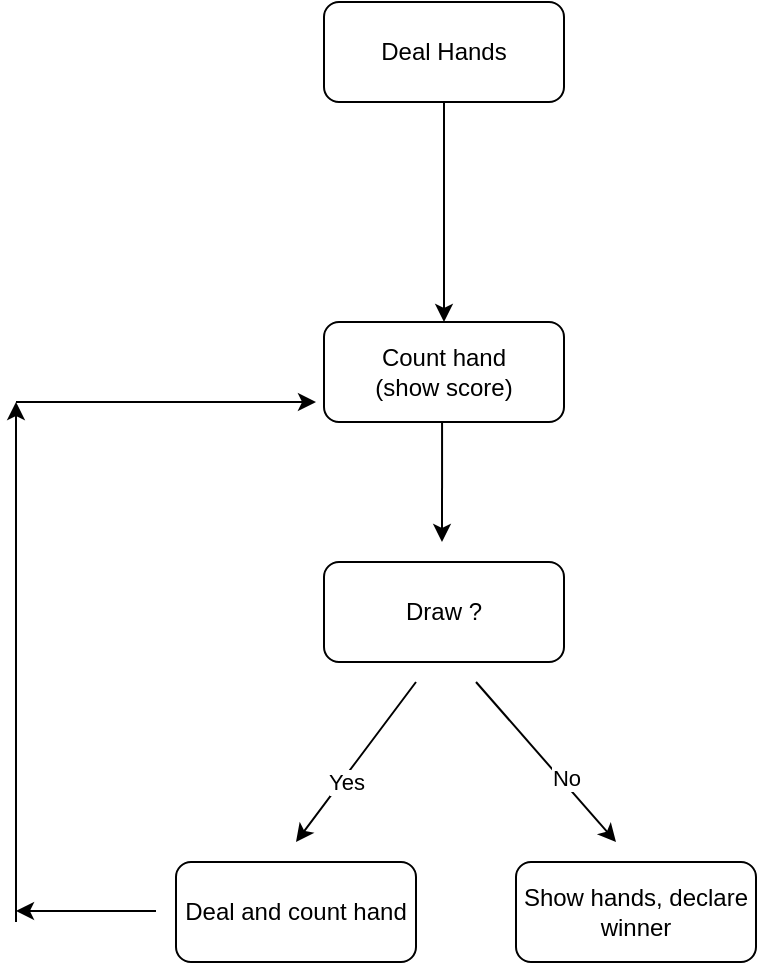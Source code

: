 <mxfile version="24.8.3">
  <diagram id="C5RBs43oDa-KdzZeNtuy" name="Page-1">
    <mxGraphModel dx="1434" dy="744" grid="1" gridSize="10" guides="1" tooltips="1" connect="1" arrows="1" fold="1" page="1" pageScale="1" pageWidth="827" pageHeight="1169" math="0" shadow="0">
      <root>
        <mxCell id="WIyWlLk6GJQsqaUBKTNV-0" />
        <mxCell id="WIyWlLk6GJQsqaUBKTNV-1" parent="WIyWlLk6GJQsqaUBKTNV-0" />
        <mxCell id="c6MTJgZbIIVTKH4n45dP-0" value="Deal Hands" style="rounded=1;whiteSpace=wrap;html=1;" vertex="1" parent="WIyWlLk6GJQsqaUBKTNV-1">
          <mxGeometry x="354" y="70" width="120" height="50" as="geometry" />
        </mxCell>
        <mxCell id="c6MTJgZbIIVTKH4n45dP-1" value="" style="endArrow=classic;html=1;rounded=0;" edge="1" parent="WIyWlLk6GJQsqaUBKTNV-1">
          <mxGeometry width="50" height="50" relative="1" as="geometry">
            <mxPoint x="414" y="120" as="sourcePoint" />
            <mxPoint x="414" y="230" as="targetPoint" />
            <Array as="points">
              <mxPoint x="414" y="200" />
            </Array>
          </mxGeometry>
        </mxCell>
        <mxCell id="c6MTJgZbIIVTKH4n45dP-3" value="Draw ?" style="rounded=1;whiteSpace=wrap;html=1;" vertex="1" parent="WIyWlLk6GJQsqaUBKTNV-1">
          <mxGeometry x="354" y="350" width="120" height="50" as="geometry" />
        </mxCell>
        <mxCell id="c6MTJgZbIIVTKH4n45dP-4" value="Count hand&lt;div&gt;(show score)&lt;/div&gt;" style="rounded=1;whiteSpace=wrap;html=1;" vertex="1" parent="WIyWlLk6GJQsqaUBKTNV-1">
          <mxGeometry x="354" y="230" width="120" height="50" as="geometry" />
        </mxCell>
        <mxCell id="c6MTJgZbIIVTKH4n45dP-6" value="" style="endArrow=classic;html=1;rounded=0;entryX=0.333;entryY=0;entryDx=0;entryDy=0;entryPerimeter=0;" edge="1" parent="WIyWlLk6GJQsqaUBKTNV-1">
          <mxGeometry width="50" height="50" relative="1" as="geometry">
            <mxPoint x="413.04" y="280" as="sourcePoint" />
            <mxPoint x="413.0" y="340" as="targetPoint" />
            <Array as="points" />
          </mxGeometry>
        </mxCell>
        <mxCell id="c6MTJgZbIIVTKH4n45dP-10" value="" style="edgeStyle=none;orthogonalLoop=1;jettySize=auto;html=1;rounded=0;" edge="1" parent="WIyWlLk6GJQsqaUBKTNV-1">
          <mxGeometry width="100" relative="1" as="geometry">
            <mxPoint x="430" y="410" as="sourcePoint" />
            <mxPoint x="500" y="490" as="targetPoint" />
            <Array as="points" />
          </mxGeometry>
        </mxCell>
        <mxCell id="c6MTJgZbIIVTKH4n45dP-11" value="No" style="edgeLabel;html=1;align=center;verticalAlign=middle;resizable=0;points=[];" vertex="1" connectable="0" parent="c6MTJgZbIIVTKH4n45dP-10">
          <mxGeometry x="0.224" y="2" relative="1" as="geometry">
            <mxPoint as="offset" />
          </mxGeometry>
        </mxCell>
        <mxCell id="c6MTJgZbIIVTKH4n45dP-12" value="" style="edgeStyle=none;orthogonalLoop=1;jettySize=auto;html=1;rounded=0;" edge="1" parent="WIyWlLk6GJQsqaUBKTNV-1">
          <mxGeometry width="100" relative="1" as="geometry">
            <mxPoint x="400" y="410" as="sourcePoint" />
            <mxPoint x="340" y="490" as="targetPoint" />
            <Array as="points">
              <mxPoint x="370" y="450" />
            </Array>
          </mxGeometry>
        </mxCell>
        <mxCell id="c6MTJgZbIIVTKH4n45dP-13" value="Yes" style="edgeLabel;html=1;align=center;verticalAlign=middle;resizable=0;points=[];" vertex="1" connectable="0" parent="c6MTJgZbIIVTKH4n45dP-12">
          <mxGeometry x="0.224" y="2" relative="1" as="geometry">
            <mxPoint as="offset" />
          </mxGeometry>
        </mxCell>
        <mxCell id="c6MTJgZbIIVTKH4n45dP-15" value="Show hands, declare winner" style="rounded=1;whiteSpace=wrap;html=1;" vertex="1" parent="WIyWlLk6GJQsqaUBKTNV-1">
          <mxGeometry x="450" y="500" width="120" height="50" as="geometry" />
        </mxCell>
        <mxCell id="c6MTJgZbIIVTKH4n45dP-16" value="Deal and count hand" style="rounded=1;whiteSpace=wrap;html=1;" vertex="1" parent="WIyWlLk6GJQsqaUBKTNV-1">
          <mxGeometry x="280" y="500" width="120" height="50" as="geometry" />
        </mxCell>
        <mxCell id="c6MTJgZbIIVTKH4n45dP-17" value="" style="endArrow=classic;html=1;rounded=0;" edge="1" parent="WIyWlLk6GJQsqaUBKTNV-1">
          <mxGeometry width="50" height="50" relative="1" as="geometry">
            <mxPoint x="200" y="530" as="sourcePoint" />
            <mxPoint x="200" y="270" as="targetPoint" />
          </mxGeometry>
        </mxCell>
        <mxCell id="c6MTJgZbIIVTKH4n45dP-18" value="" style="endArrow=classic;html=1;rounded=0;" edge="1" parent="WIyWlLk6GJQsqaUBKTNV-1">
          <mxGeometry width="50" height="50" relative="1" as="geometry">
            <mxPoint x="270" y="524.5" as="sourcePoint" />
            <mxPoint x="200" y="524.5" as="targetPoint" />
          </mxGeometry>
        </mxCell>
        <mxCell id="c6MTJgZbIIVTKH4n45dP-20" value="" style="endArrow=classic;html=1;rounded=0;" edge="1" parent="WIyWlLk6GJQsqaUBKTNV-1">
          <mxGeometry width="50" height="50" relative="1" as="geometry">
            <mxPoint x="200" y="270" as="sourcePoint" />
            <mxPoint x="350" y="270" as="targetPoint" />
          </mxGeometry>
        </mxCell>
      </root>
    </mxGraphModel>
  </diagram>
</mxfile>
